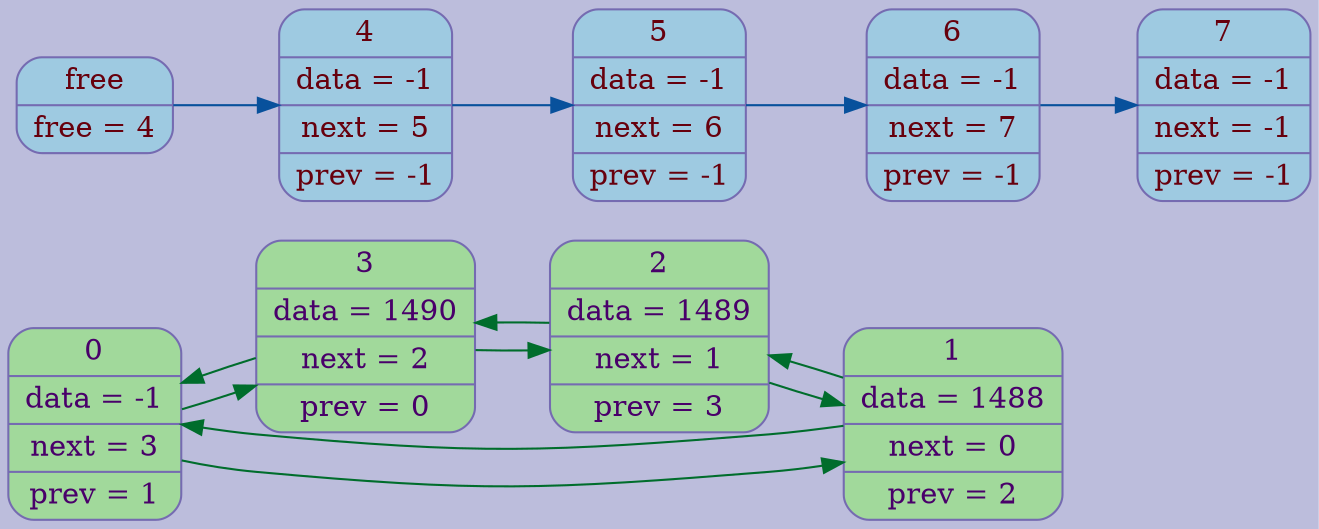 digraph G{
rankdir=LR;
bgcolor="#bcbddc";
node[style=filled, color="#756bb1", fillcolor="#a1d99b", fontcolor="#49006a", fontsize=14];
elem0[shape="Mrecord", label="0 | data = -1 | next = 3 | prev = 1"];
elem3[shape="Mrecord", label="3 | data = 1490 | next = 2 | prev = 0"];
elem2[shape="Mrecord", label="2 | data = 1489 | next = 1 | prev = 3"];
elem1[shape="Mrecord", label="1 | data = 1488 | next = 0 | prev = 2"];
edge[color="#006d2c",fontsize=12, penwidth=1];
elem0->elem3->elem2->elem1->elem0;
edge[color="#006d2c",fontsize=12, penwidth=1];
elem0->elem1->elem2->elem3->elem0;
node[style=filled, color="#756bb1", fillcolor="#9ecae1", fontcolor="#67000d"fontsize=14];
free[shape="Mrecord", label="free | free = 4"];
free_elem4[shape="Mrecord", label="4 | data = -1 | next = 5 | prev = -1"];
free_elem5[shape="Mrecord", label="5 | data = -1 | next = 6 | prev = -1"];
free_elem6[shape="Mrecord", label="6 | data = -1 | next = 7 | prev = -1"];
free_elem7[shape="Mrecord", label="7 | data = -1 | next = -1 | prev = -1"];
edge[color="#08519c",fontsize=12, penwidth=1];
free->free_elem4->free_elem5->free_elem6->free_elem7;
}
